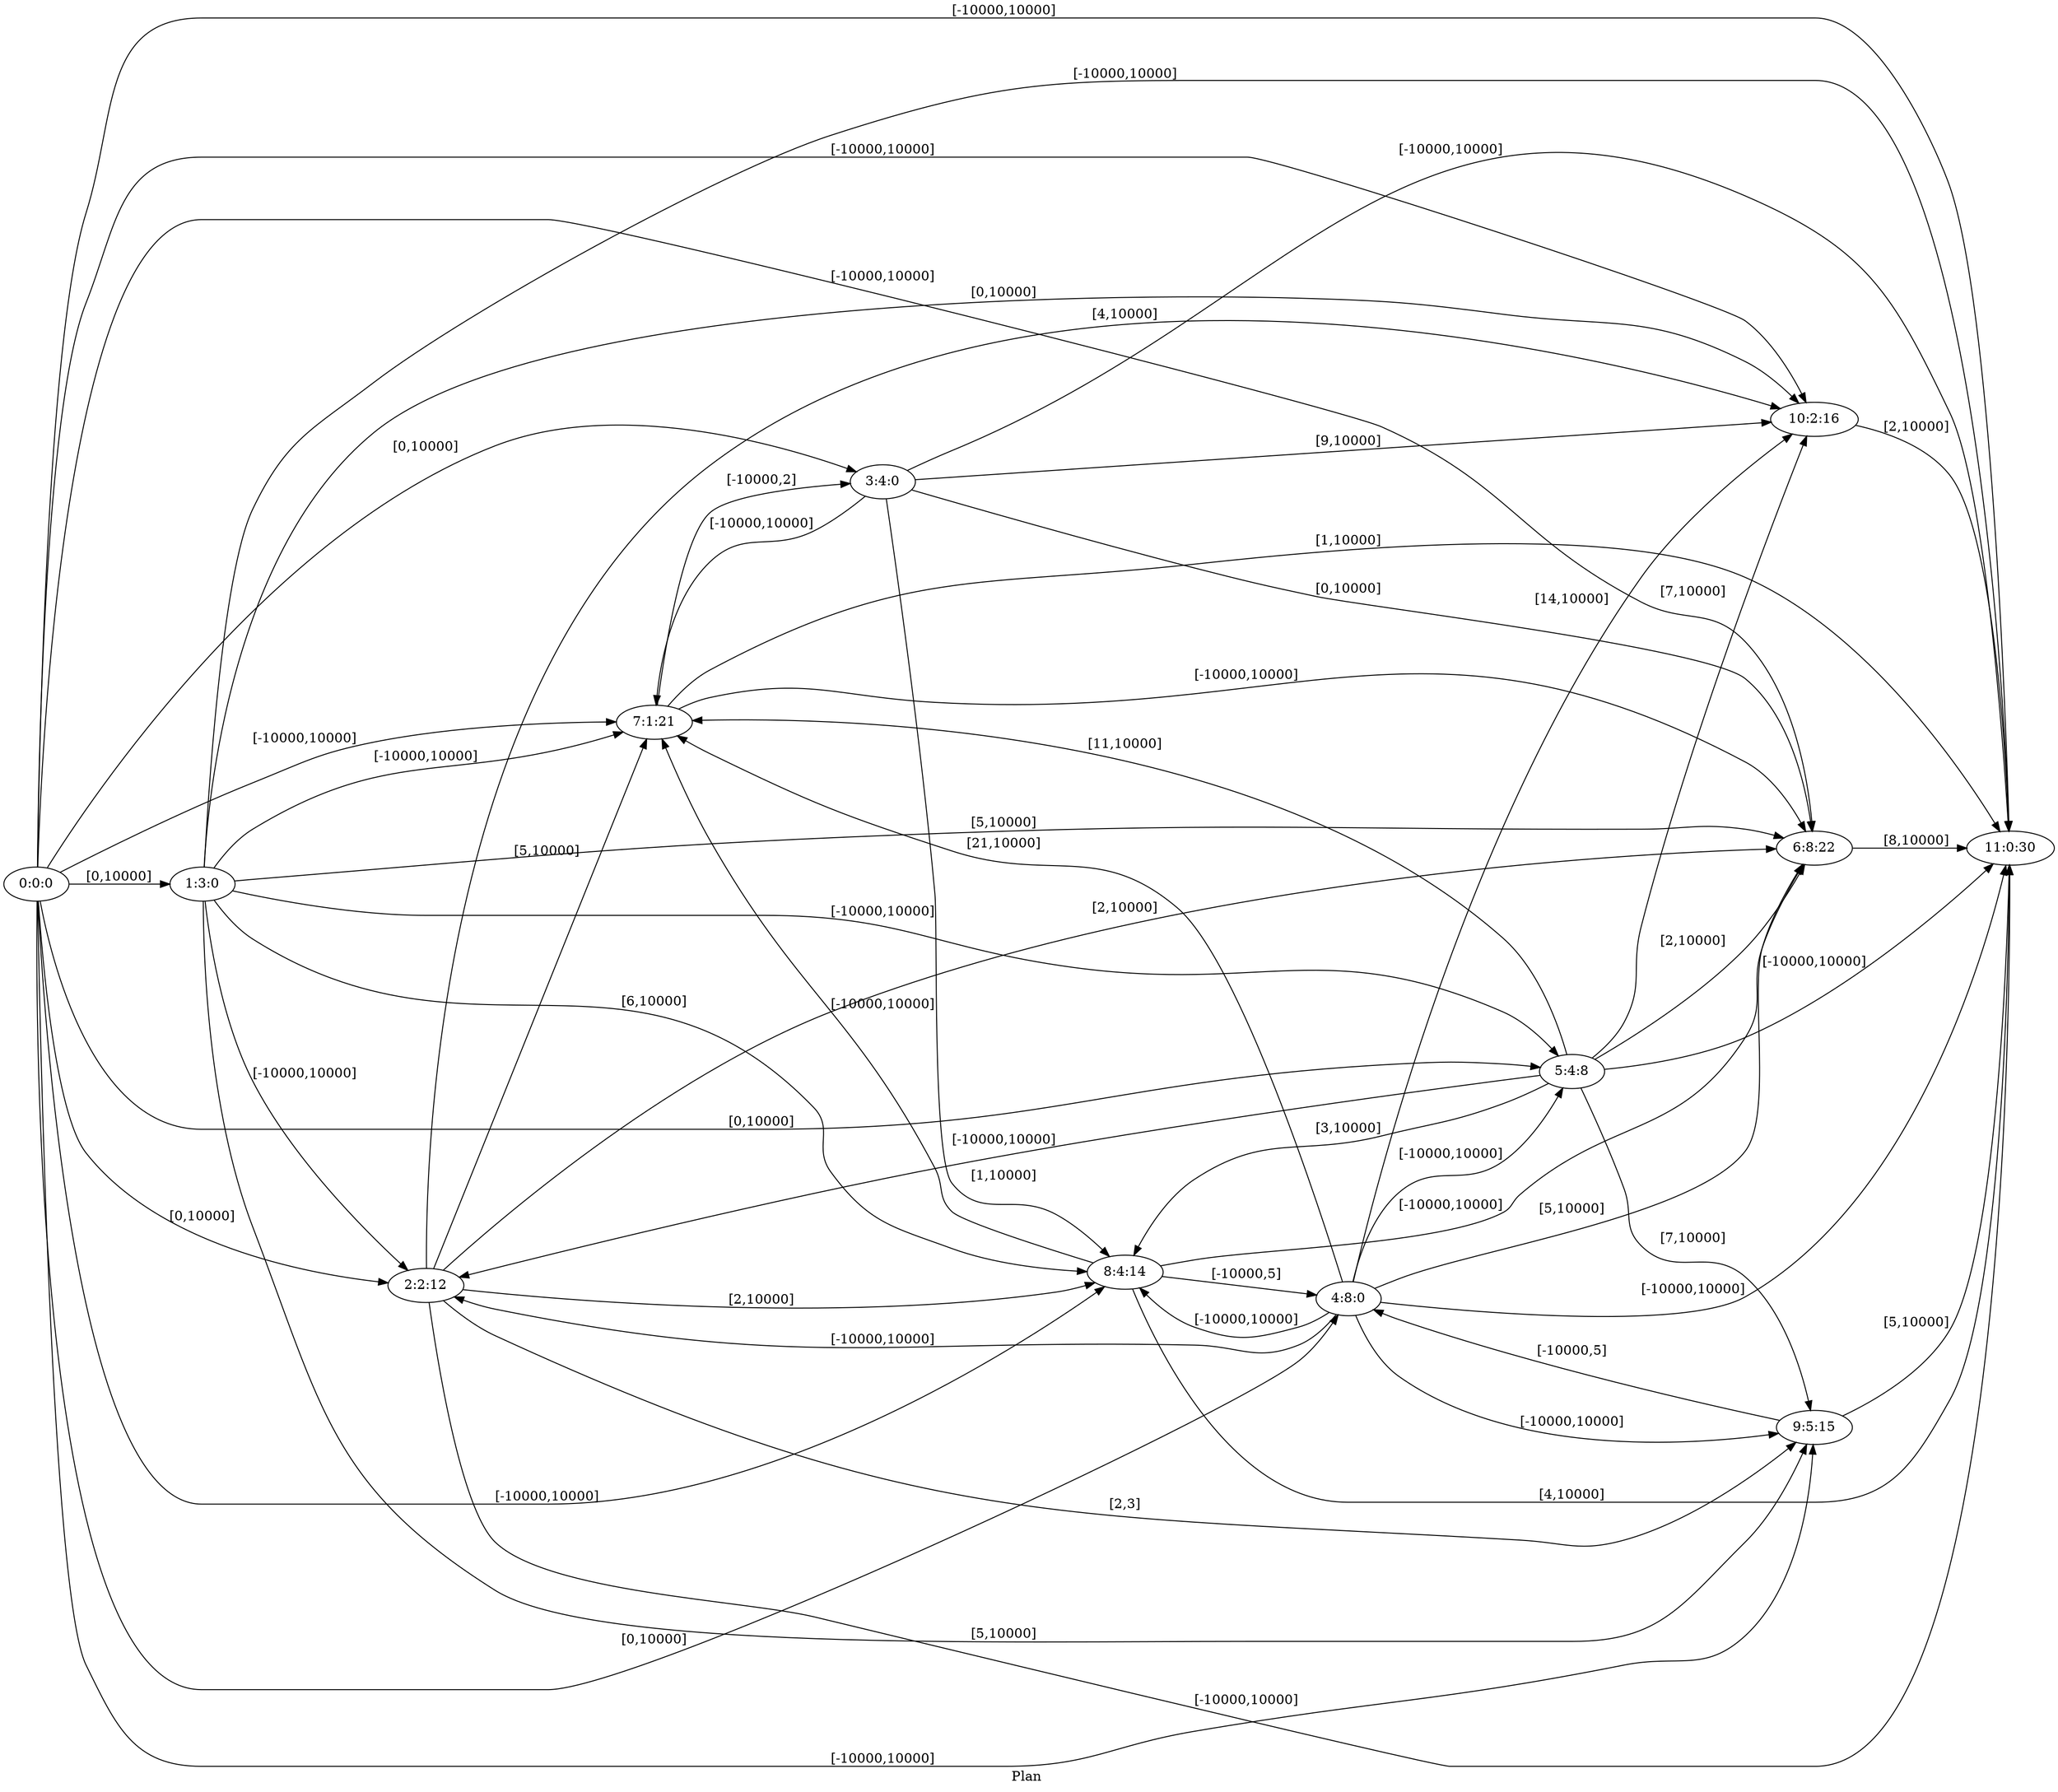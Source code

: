 digraph G {
 rankdir = LR;
 nodesep = .45; 
 size = 30;
label="Plan ";
 fldt = 0.963443;
"0:0:0"->"1:3:0"[ label = "[0,10000]"];
"0:0:0"->"2:2:12"[ label = "[0,10000]"];
"0:0:0"->"3:4:0"[ label = "[0,10000]"];
"0:0:0"->"4:8:0"[ label = "[0,10000]"];
"0:0:0"->"5:4:8"[ label = "[0,10000]"];
"0:0:0"->"6:8:22"[ label = "[-10000,10000]"];
"0:0:0"->"7:1:21"[ label = "[-10000,10000]"];
"0:0:0"->"8:4:14"[ label = "[-10000,10000]"];
"0:0:0"->"9:5:15"[ label = "[-10000,10000]"];
"0:0:0"->"10:2:16"[ label = "[-10000,10000]"];
"0:0:0"->"11:0:30"[ label = "[-10000,10000]"];
"1:3:0"->"2:2:12"[ label = "[-10000,10000]"];
"1:3:0"->"5:4:8"[ label = "[-10000,10000]"];
"1:3:0"->"6:8:22"[ label = "[5,10000]"];
"1:3:0"->"7:1:21"[ label = "[-10000,10000]"];
"1:3:0"->"8:4:14"[ label = "[6,10000]"];
"1:3:0"->"9:5:15"[ label = "[5,10000]"];
"1:3:0"->"10:2:16"[ label = "[0,10000]"];
"1:3:0"->"11:0:30"[ label = "[-10000,10000]"];
"2:2:12"->"6:8:22"[ label = "[2,10000]"];
"2:2:12"->"7:1:21"[ label = "[5,10000]"];
"2:2:12"->"8:4:14"[ label = "[2,10000]"];
"2:2:12"->"9:5:15"[ label = "[2,3]"];
"2:2:12"->"10:2:16"[ label = "[4,10000]"];
"2:2:12"->"11:0:30"[ label = "[-10000,10000]"];
"3:4:0"->"6:8:22"[ label = "[0,10000]"];
"3:4:0"->"7:1:21"[ label = "[-10000,10000]"];
"3:4:0"->"8:4:14"[ label = "[1,10000]"];
"3:4:0"->"10:2:16"[ label = "[9,10000]"];
"3:4:0"->"11:0:30"[ label = "[-10000,10000]"];
"4:8:0"->"2:2:12"[ label = "[-10000,10000]"];
"4:8:0"->"5:4:8"[ label = "[-10000,10000]"];
"4:8:0"->"6:8:22"[ label = "[5,10000]"];
"4:8:0"->"7:1:21"[ label = "[21,10000]"];
"4:8:0"->"8:4:14"[ label = "[-10000,10000]"];
"4:8:0"->"9:5:15"[ label = "[-10000,10000]"];
"4:8:0"->"10:2:16"[ label = "[14,10000]"];
"4:8:0"->"11:0:30"[ label = "[-10000,10000]"];
"5:4:8"->"2:2:12"[ label = "[-10000,10000]"];
"5:4:8"->"6:8:22"[ label = "[2,10000]"];
"5:4:8"->"7:1:21"[ label = "[11,10000]"];
"5:4:8"->"8:4:14"[ label = "[3,10000]"];
"5:4:8"->"9:5:15"[ label = "[7,10000]"];
"5:4:8"->"10:2:16"[ label = "[7,10000]"];
"5:4:8"->"11:0:30"[ label = "[-10000,10000]"];
"6:8:22"->"11:0:30"[ label = "[8,10000]"];
"7:1:21"->"3:4:0"[ label = "[-10000,2]"];
"7:1:21"->"6:8:22"[ label = "[-10000,10000]"];
"7:1:21"->"11:0:30"[ label = "[1,10000]"];
"8:4:14"->"4:8:0"[ label = "[-10000,5]"];
"8:4:14"->"6:8:22"[ label = "[-10000,10000]"];
"8:4:14"->"7:1:21"[ label = "[-10000,10000]"];
"8:4:14"->"11:0:30"[ label = "[4,10000]"];
"9:5:15"->"4:8:0"[ label = "[-10000,5]"];
"9:5:15"->"11:0:30"[ label = "[5,10000]"];
"10:2:16"->"11:0:30"[ label = "[2,10000]"];
}
